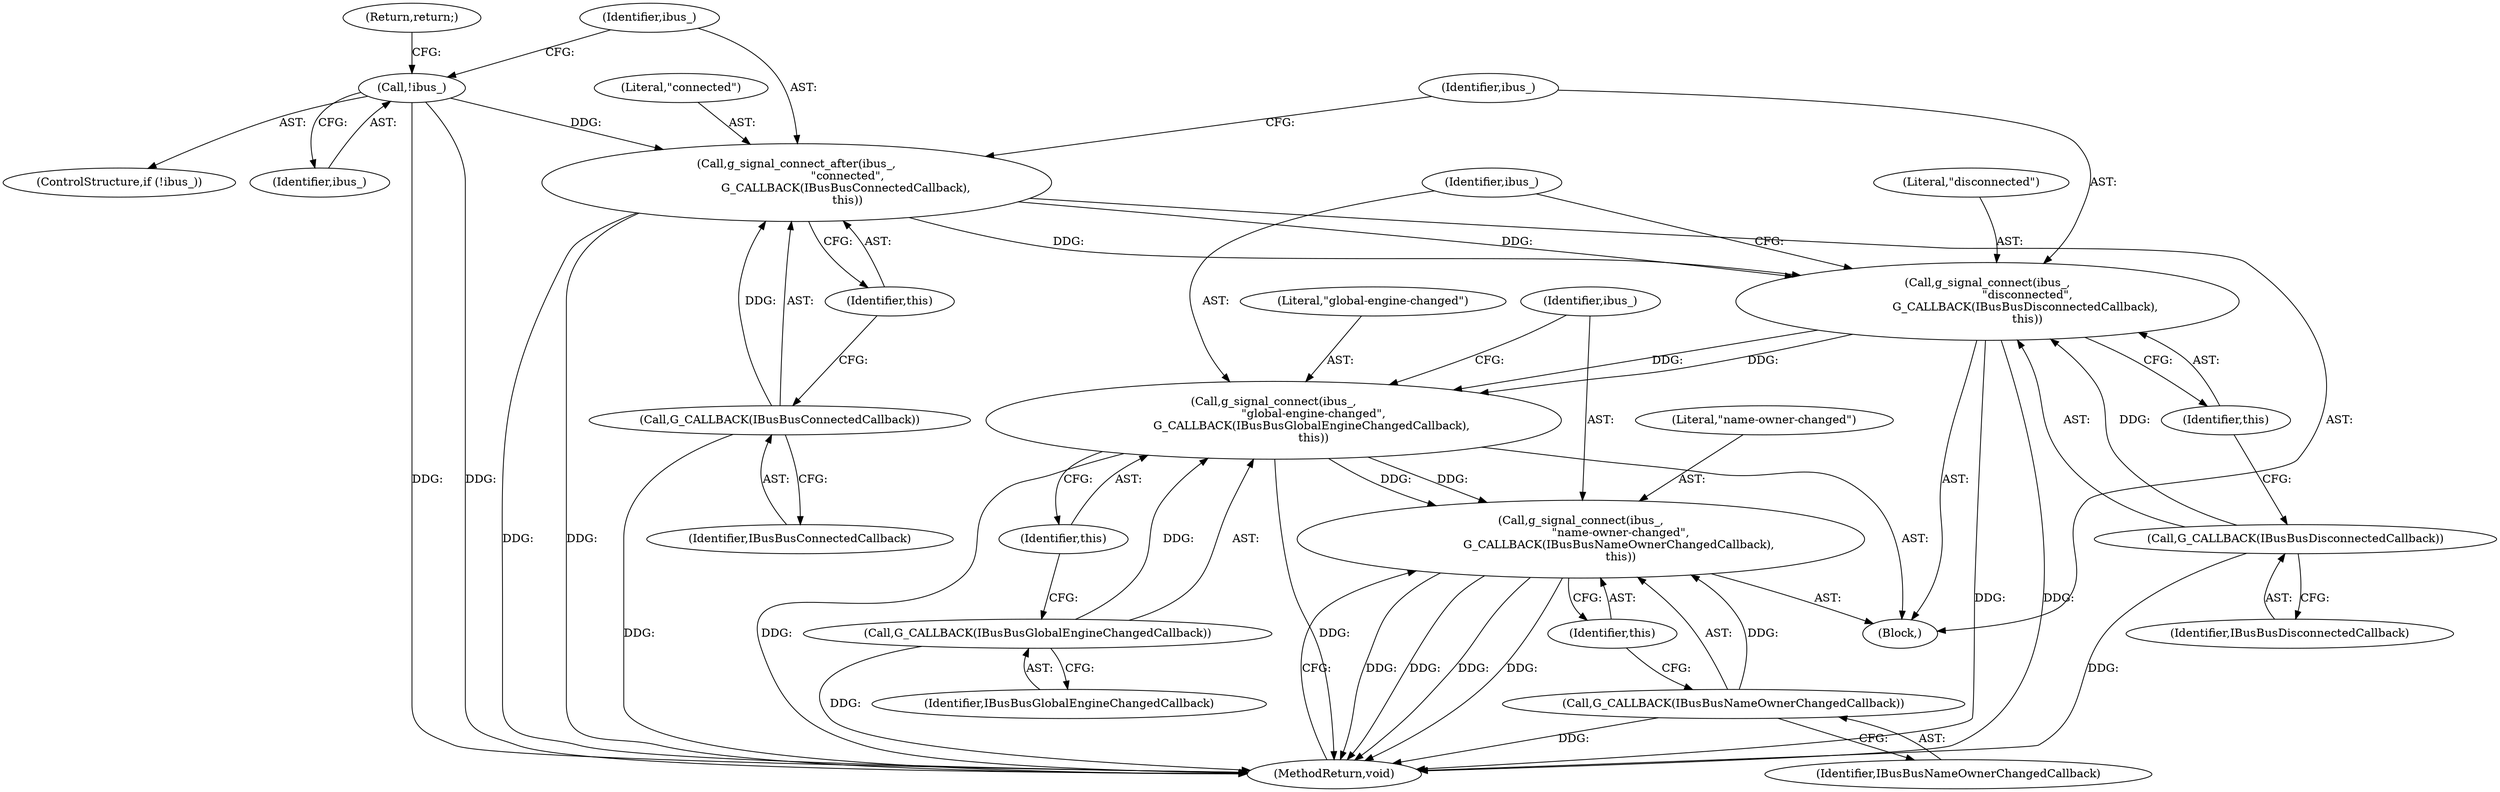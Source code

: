 digraph "1_Chrome_dc7b094a338c6c521f918f478e993f0f74bbea0d_53@API" {
"1000125" [label="(Call,g_signal_connect(ibus_,\n                      \"name-owner-changed\",\n                     G_CALLBACK(IBusBusNameOwnerChangedCallback),\n                      this))"];
"1000119" [label="(Call,g_signal_connect(ibus_,\n                      \"global-engine-changed\",\n                     G_CALLBACK(IBusBusGlobalEngineChangedCallback),\n                      this))"];
"1000113" [label="(Call,g_signal_connect(ibus_,\n                      \"disconnected\",\n                     G_CALLBACK(IBusBusDisconnectedCallback),\n                      this))"];
"1000107" [label="(Call,g_signal_connect_after(ibus_,\n                            \"connected\",\n                           G_CALLBACK(IBusBusConnectedCallback),\n                            this))"];
"1000103" [label="(Call,!ibus_)"];
"1000110" [label="(Call,G_CALLBACK(IBusBusConnectedCallback))"];
"1000116" [label="(Call,G_CALLBACK(IBusBusDisconnectedCallback))"];
"1000122" [label="(Call,G_CALLBACK(IBusBusGlobalEngineChangedCallback))"];
"1000128" [label="(Call,G_CALLBACK(IBusBusNameOwnerChangedCallback))"];
"1000101" [label="(Block,)"];
"1000117" [label="(Identifier,IBusBusDisconnectedCallback)"];
"1000119" [label="(Call,g_signal_connect(ibus_,\n                      \"global-engine-changed\",\n                     G_CALLBACK(IBusBusGlobalEngineChangedCallback),\n                      this))"];
"1000110" [label="(Call,G_CALLBACK(IBusBusConnectedCallback))"];
"1000103" [label="(Call,!ibus_)"];
"1000108" [label="(Identifier,ibus_)"];
"1000115" [label="(Literal,\"disconnected\")"];
"1000123" [label="(Identifier,IBusBusGlobalEngineChangedCallback)"];
"1000118" [label="(Identifier,this)"];
"1000129" [label="(Identifier,IBusBusNameOwnerChangedCallback)"];
"1000113" [label="(Call,g_signal_connect(ibus_,\n                      \"disconnected\",\n                     G_CALLBACK(IBusBusDisconnectedCallback),\n                      this))"];
"1000111" [label="(Identifier,IBusBusConnectedCallback)"];
"1000106" [label="(Return,return;)"];
"1000112" [label="(Identifier,this)"];
"1000131" [label="(MethodReturn,void)"];
"1000107" [label="(Call,g_signal_connect_after(ibus_,\n                            \"connected\",\n                           G_CALLBACK(IBusBusConnectedCallback),\n                            this))"];
"1000122" [label="(Call,G_CALLBACK(IBusBusGlobalEngineChangedCallback))"];
"1000104" [label="(Identifier,ibus_)"];
"1000128" [label="(Call,G_CALLBACK(IBusBusNameOwnerChangedCallback))"];
"1000126" [label="(Identifier,ibus_)"];
"1000102" [label="(ControlStructure,if (!ibus_))"];
"1000125" [label="(Call,g_signal_connect(ibus_,\n                      \"name-owner-changed\",\n                     G_CALLBACK(IBusBusNameOwnerChangedCallback),\n                      this))"];
"1000116" [label="(Call,G_CALLBACK(IBusBusDisconnectedCallback))"];
"1000120" [label="(Identifier,ibus_)"];
"1000127" [label="(Literal,\"name-owner-changed\")"];
"1000114" [label="(Identifier,ibus_)"];
"1000130" [label="(Identifier,this)"];
"1000121" [label="(Literal,\"global-engine-changed\")"];
"1000109" [label="(Literal,\"connected\")"];
"1000124" [label="(Identifier,this)"];
"1000125" -> "1000101"  [label="AST: "];
"1000125" -> "1000130"  [label="CFG: "];
"1000126" -> "1000125"  [label="AST: "];
"1000127" -> "1000125"  [label="AST: "];
"1000128" -> "1000125"  [label="AST: "];
"1000130" -> "1000125"  [label="AST: "];
"1000131" -> "1000125"  [label="CFG: "];
"1000125" -> "1000131"  [label="DDG: "];
"1000125" -> "1000131"  [label="DDG: "];
"1000125" -> "1000131"  [label="DDG: "];
"1000125" -> "1000131"  [label="DDG: "];
"1000119" -> "1000125"  [label="DDG: "];
"1000119" -> "1000125"  [label="DDG: "];
"1000128" -> "1000125"  [label="DDG: "];
"1000119" -> "1000101"  [label="AST: "];
"1000119" -> "1000124"  [label="CFG: "];
"1000120" -> "1000119"  [label="AST: "];
"1000121" -> "1000119"  [label="AST: "];
"1000122" -> "1000119"  [label="AST: "];
"1000124" -> "1000119"  [label="AST: "];
"1000126" -> "1000119"  [label="CFG: "];
"1000119" -> "1000131"  [label="DDG: "];
"1000119" -> "1000131"  [label="DDG: "];
"1000113" -> "1000119"  [label="DDG: "];
"1000113" -> "1000119"  [label="DDG: "];
"1000122" -> "1000119"  [label="DDG: "];
"1000113" -> "1000101"  [label="AST: "];
"1000113" -> "1000118"  [label="CFG: "];
"1000114" -> "1000113"  [label="AST: "];
"1000115" -> "1000113"  [label="AST: "];
"1000116" -> "1000113"  [label="AST: "];
"1000118" -> "1000113"  [label="AST: "];
"1000120" -> "1000113"  [label="CFG: "];
"1000113" -> "1000131"  [label="DDG: "];
"1000113" -> "1000131"  [label="DDG: "];
"1000107" -> "1000113"  [label="DDG: "];
"1000107" -> "1000113"  [label="DDG: "];
"1000116" -> "1000113"  [label="DDG: "];
"1000107" -> "1000101"  [label="AST: "];
"1000107" -> "1000112"  [label="CFG: "];
"1000108" -> "1000107"  [label="AST: "];
"1000109" -> "1000107"  [label="AST: "];
"1000110" -> "1000107"  [label="AST: "];
"1000112" -> "1000107"  [label="AST: "];
"1000114" -> "1000107"  [label="CFG: "];
"1000107" -> "1000131"  [label="DDG: "];
"1000107" -> "1000131"  [label="DDG: "];
"1000103" -> "1000107"  [label="DDG: "];
"1000110" -> "1000107"  [label="DDG: "];
"1000103" -> "1000102"  [label="AST: "];
"1000103" -> "1000104"  [label="CFG: "];
"1000104" -> "1000103"  [label="AST: "];
"1000106" -> "1000103"  [label="CFG: "];
"1000108" -> "1000103"  [label="CFG: "];
"1000103" -> "1000131"  [label="DDG: "];
"1000103" -> "1000131"  [label="DDG: "];
"1000110" -> "1000111"  [label="CFG: "];
"1000111" -> "1000110"  [label="AST: "];
"1000112" -> "1000110"  [label="CFG: "];
"1000110" -> "1000131"  [label="DDG: "];
"1000116" -> "1000117"  [label="CFG: "];
"1000117" -> "1000116"  [label="AST: "];
"1000118" -> "1000116"  [label="CFG: "];
"1000116" -> "1000131"  [label="DDG: "];
"1000122" -> "1000123"  [label="CFG: "];
"1000123" -> "1000122"  [label="AST: "];
"1000124" -> "1000122"  [label="CFG: "];
"1000122" -> "1000131"  [label="DDG: "];
"1000128" -> "1000129"  [label="CFG: "];
"1000129" -> "1000128"  [label="AST: "];
"1000130" -> "1000128"  [label="CFG: "];
"1000128" -> "1000131"  [label="DDG: "];
}
